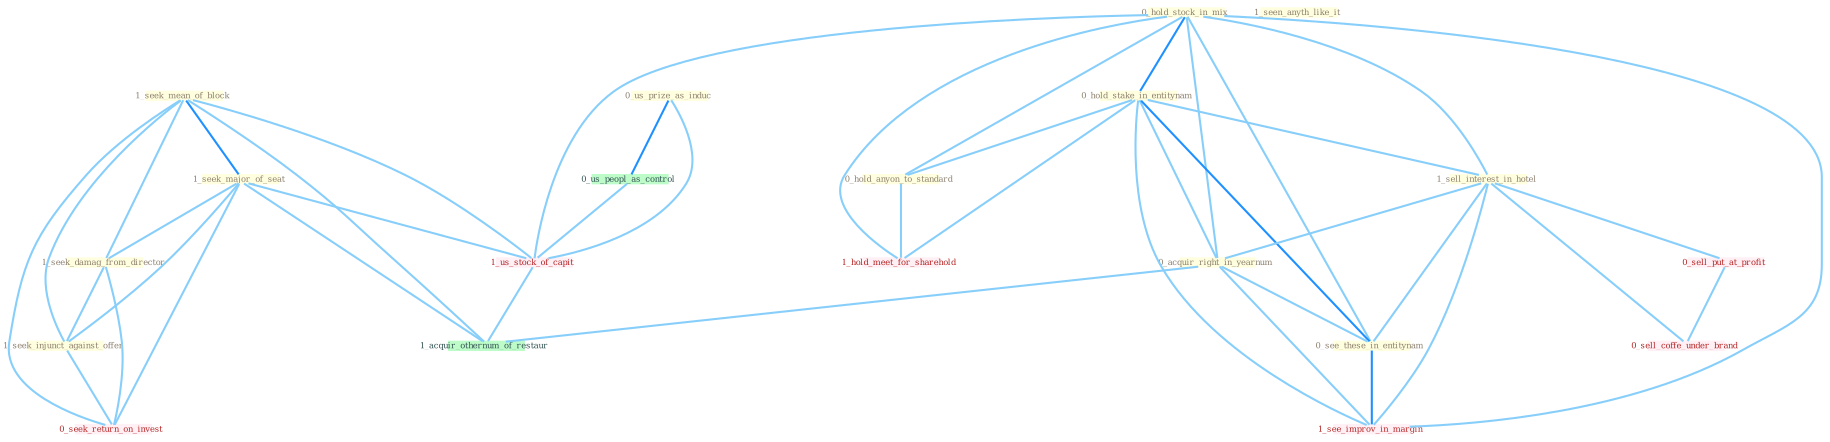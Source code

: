 Graph G{ 
    node
    [shape=polygon,style=filled,width=.5,height=.06,color="#BDFCC9",fixedsize=true,fontsize=4,
    fontcolor="#2f4f4f"];
    {node
    [color="#ffffe0", fontcolor="#8b7d6b"] "0_us_prize_as_induc " "1_seek_mean_of_block " "1_seek_major_of_seat " "1_seen_anyth_like_it " "1_seek_damag_from_director " "0_hold_stock_in_mix " "0_hold_stake_in_entitynam " "1_sell_interest_in_hotel " "0_acquir_right_in_yearnum " "1_seek_injunct_against_offer " "0_see_these_in_entitynam " "0_hold_anyon_to_standard "}
{node [color="#fff0f5", fontcolor="#b22222"] "0_sell_put_at_profit " "0_seek_return_on_invest " "1_us_stock_of_capit " "1_see_improv_in_margin " "0_sell_coffe_under_brand " "1_hold_meet_for_sharehold "}
edge [color="#B0E2FF"];

	"0_us_prize_as_induc " -- "0_us_peopl_as_control " [w="2", color="#1e90ff" , len=0.8];
	"0_us_prize_as_induc " -- "1_us_stock_of_capit " [w="1", color="#87cefa" ];
	"1_seek_mean_of_block " -- "1_seek_major_of_seat " [w="2", color="#1e90ff" , len=0.8];
	"1_seek_mean_of_block " -- "1_seek_damag_from_director " [w="1", color="#87cefa" ];
	"1_seek_mean_of_block " -- "1_seek_injunct_against_offer " [w="1", color="#87cefa" ];
	"1_seek_mean_of_block " -- "0_seek_return_on_invest " [w="1", color="#87cefa" ];
	"1_seek_mean_of_block " -- "1_us_stock_of_capit " [w="1", color="#87cefa" ];
	"1_seek_mean_of_block " -- "1_acquir_othernum_of_restaur " [w="1", color="#87cefa" ];
	"1_seek_major_of_seat " -- "1_seek_damag_from_director " [w="1", color="#87cefa" ];
	"1_seek_major_of_seat " -- "1_seek_injunct_against_offer " [w="1", color="#87cefa" ];
	"1_seek_major_of_seat " -- "0_seek_return_on_invest " [w="1", color="#87cefa" ];
	"1_seek_major_of_seat " -- "1_us_stock_of_capit " [w="1", color="#87cefa" ];
	"1_seek_major_of_seat " -- "1_acquir_othernum_of_restaur " [w="1", color="#87cefa" ];
	"1_seek_damag_from_director " -- "1_seek_injunct_against_offer " [w="1", color="#87cefa" ];
	"1_seek_damag_from_director " -- "0_seek_return_on_invest " [w="1", color="#87cefa" ];
	"0_hold_stock_in_mix " -- "0_hold_stake_in_entitynam " [w="2", color="#1e90ff" , len=0.8];
	"0_hold_stock_in_mix " -- "1_sell_interest_in_hotel " [w="1", color="#87cefa" ];
	"0_hold_stock_in_mix " -- "0_acquir_right_in_yearnum " [w="1", color="#87cefa" ];
	"0_hold_stock_in_mix " -- "0_see_these_in_entitynam " [w="1", color="#87cefa" ];
	"0_hold_stock_in_mix " -- "0_hold_anyon_to_standard " [w="1", color="#87cefa" ];
	"0_hold_stock_in_mix " -- "1_us_stock_of_capit " [w="1", color="#87cefa" ];
	"0_hold_stock_in_mix " -- "1_see_improv_in_margin " [w="1", color="#87cefa" ];
	"0_hold_stock_in_mix " -- "1_hold_meet_for_sharehold " [w="1", color="#87cefa" ];
	"0_hold_stake_in_entitynam " -- "1_sell_interest_in_hotel " [w="1", color="#87cefa" ];
	"0_hold_stake_in_entitynam " -- "0_acquir_right_in_yearnum " [w="1", color="#87cefa" ];
	"0_hold_stake_in_entitynam " -- "0_see_these_in_entitynam " [w="2", color="#1e90ff" , len=0.8];
	"0_hold_stake_in_entitynam " -- "0_hold_anyon_to_standard " [w="1", color="#87cefa" ];
	"0_hold_stake_in_entitynam " -- "1_see_improv_in_margin " [w="1", color="#87cefa" ];
	"0_hold_stake_in_entitynam " -- "1_hold_meet_for_sharehold " [w="1", color="#87cefa" ];
	"1_sell_interest_in_hotel " -- "0_acquir_right_in_yearnum " [w="1", color="#87cefa" ];
	"1_sell_interest_in_hotel " -- "0_see_these_in_entitynam " [w="1", color="#87cefa" ];
	"1_sell_interest_in_hotel " -- "0_sell_put_at_profit " [w="1", color="#87cefa" ];
	"1_sell_interest_in_hotel " -- "1_see_improv_in_margin " [w="1", color="#87cefa" ];
	"1_sell_interest_in_hotel " -- "0_sell_coffe_under_brand " [w="1", color="#87cefa" ];
	"0_acquir_right_in_yearnum " -- "0_see_these_in_entitynam " [w="1", color="#87cefa" ];
	"0_acquir_right_in_yearnum " -- "1_see_improv_in_margin " [w="1", color="#87cefa" ];
	"0_acquir_right_in_yearnum " -- "1_acquir_othernum_of_restaur " [w="1", color="#87cefa" ];
	"1_seek_injunct_against_offer " -- "0_seek_return_on_invest " [w="1", color="#87cefa" ];
	"0_see_these_in_entitynam " -- "1_see_improv_in_margin " [w="2", color="#1e90ff" , len=0.8];
	"0_hold_anyon_to_standard " -- "1_hold_meet_for_sharehold " [w="1", color="#87cefa" ];
	"0_us_peopl_as_control " -- "1_us_stock_of_capit " [w="1", color="#87cefa" ];
	"0_sell_put_at_profit " -- "0_sell_coffe_under_brand " [w="1", color="#87cefa" ];
	"1_us_stock_of_capit " -- "1_acquir_othernum_of_restaur " [w="1", color="#87cefa" ];
}